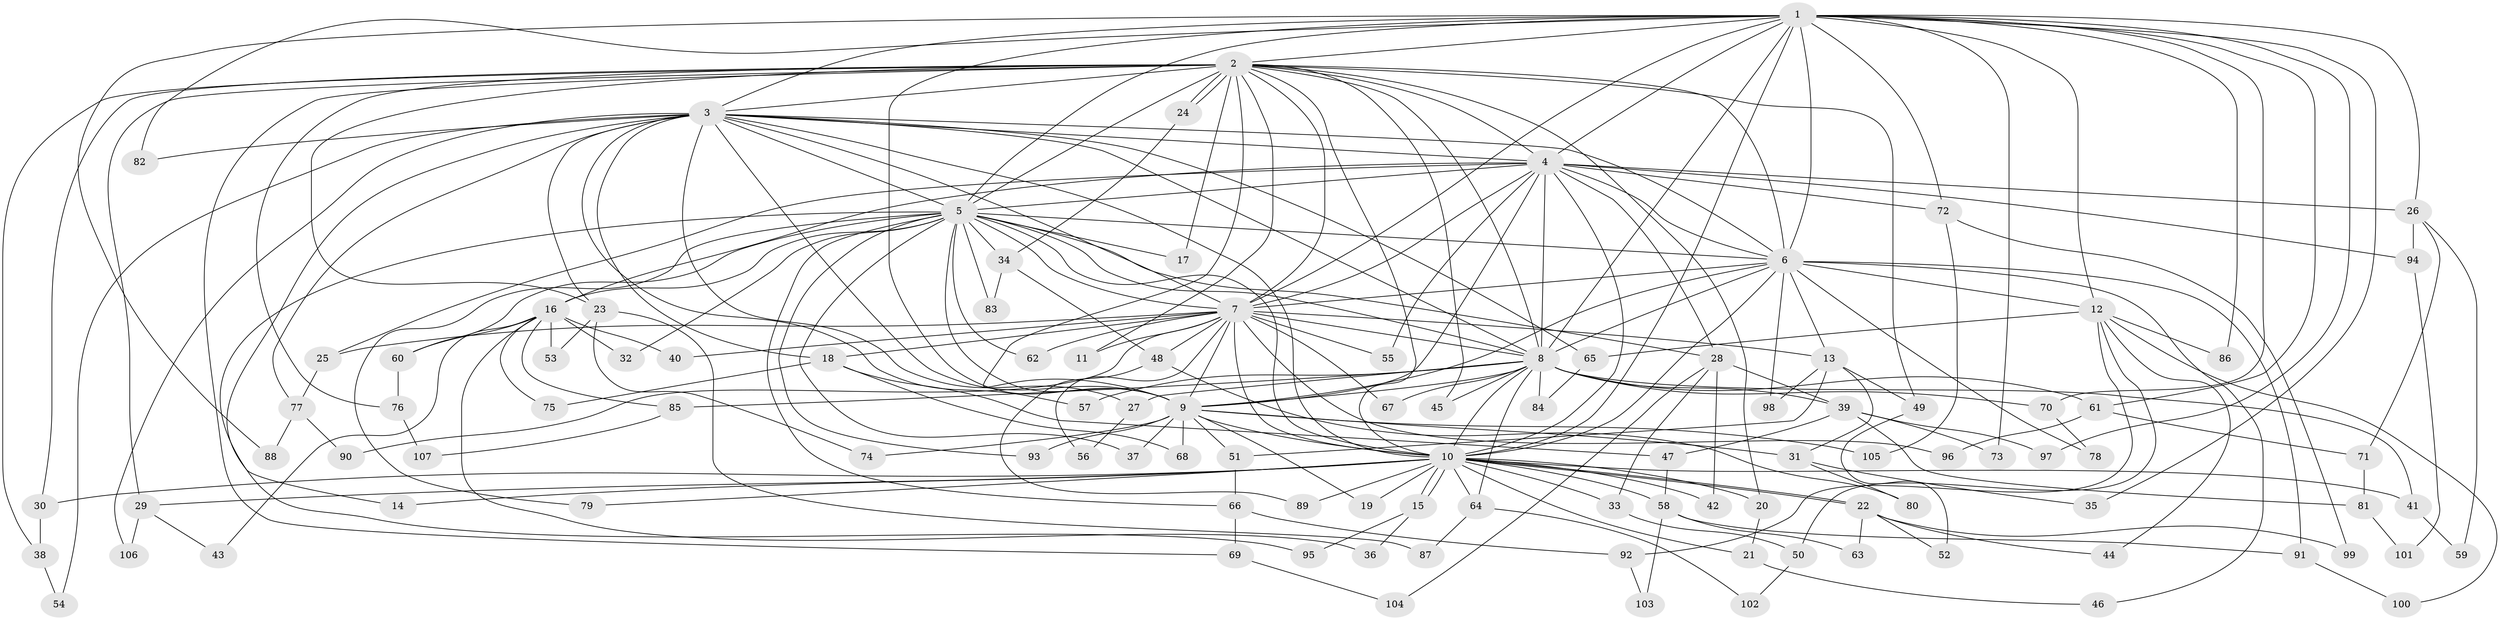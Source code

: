 // coarse degree distribution, {1: 0.1875, 2: 0.5, 3: 0.09375, 17: 0.03125, 8: 0.03125, 22: 0.03125, 7: 0.03125, 5: 0.03125, 4: 0.0625}
// Generated by graph-tools (version 1.1) at 2025/47/03/04/25 21:47:36]
// undirected, 107 vertices, 239 edges
graph export_dot {
graph [start="1"]
  node [color=gray90,style=filled];
  1;
  2;
  3;
  4;
  5;
  6;
  7;
  8;
  9;
  10;
  11;
  12;
  13;
  14;
  15;
  16;
  17;
  18;
  19;
  20;
  21;
  22;
  23;
  24;
  25;
  26;
  27;
  28;
  29;
  30;
  31;
  32;
  33;
  34;
  35;
  36;
  37;
  38;
  39;
  40;
  41;
  42;
  43;
  44;
  45;
  46;
  47;
  48;
  49;
  50;
  51;
  52;
  53;
  54;
  55;
  56;
  57;
  58;
  59;
  60;
  61;
  62;
  63;
  64;
  65;
  66;
  67;
  68;
  69;
  70;
  71;
  72;
  73;
  74;
  75;
  76;
  77;
  78;
  79;
  80;
  81;
  82;
  83;
  84;
  85;
  86;
  87;
  88;
  89;
  90;
  91;
  92;
  93;
  94;
  95;
  96;
  97;
  98;
  99;
  100;
  101;
  102;
  103;
  104;
  105;
  106;
  107;
  1 -- 2;
  1 -- 3;
  1 -- 4;
  1 -- 5;
  1 -- 6;
  1 -- 7;
  1 -- 8;
  1 -- 9;
  1 -- 10;
  1 -- 12;
  1 -- 26;
  1 -- 35;
  1 -- 61;
  1 -- 70;
  1 -- 72;
  1 -- 73;
  1 -- 82;
  1 -- 86;
  1 -- 88;
  1 -- 97;
  2 -- 3;
  2 -- 4;
  2 -- 5;
  2 -- 6;
  2 -- 7;
  2 -- 8;
  2 -- 9;
  2 -- 10;
  2 -- 11;
  2 -- 17;
  2 -- 20;
  2 -- 23;
  2 -- 24;
  2 -- 24;
  2 -- 29;
  2 -- 30;
  2 -- 38;
  2 -- 45;
  2 -- 49;
  2 -- 69;
  2 -- 76;
  3 -- 4;
  3 -- 5;
  3 -- 6;
  3 -- 7;
  3 -- 8;
  3 -- 9;
  3 -- 10;
  3 -- 14;
  3 -- 18;
  3 -- 23;
  3 -- 27;
  3 -- 54;
  3 -- 57;
  3 -- 65;
  3 -- 77;
  3 -- 82;
  3 -- 106;
  4 -- 5;
  4 -- 6;
  4 -- 7;
  4 -- 8;
  4 -- 9;
  4 -- 10;
  4 -- 16;
  4 -- 25;
  4 -- 26;
  4 -- 28;
  4 -- 55;
  4 -- 72;
  4 -- 94;
  5 -- 6;
  5 -- 7;
  5 -- 8;
  5 -- 9;
  5 -- 10;
  5 -- 16;
  5 -- 17;
  5 -- 28;
  5 -- 32;
  5 -- 34;
  5 -- 37;
  5 -- 60;
  5 -- 62;
  5 -- 66;
  5 -- 79;
  5 -- 83;
  5 -- 93;
  5 -- 95;
  6 -- 7;
  6 -- 8;
  6 -- 9;
  6 -- 10;
  6 -- 12;
  6 -- 13;
  6 -- 46;
  6 -- 78;
  6 -- 91;
  6 -- 98;
  7 -- 8;
  7 -- 9;
  7 -- 10;
  7 -- 11;
  7 -- 13;
  7 -- 18;
  7 -- 25;
  7 -- 40;
  7 -- 48;
  7 -- 55;
  7 -- 56;
  7 -- 62;
  7 -- 67;
  7 -- 90;
  7 -- 96;
  8 -- 9;
  8 -- 10;
  8 -- 27;
  8 -- 39;
  8 -- 41;
  8 -- 45;
  8 -- 57;
  8 -- 61;
  8 -- 64;
  8 -- 67;
  8 -- 70;
  8 -- 84;
  8 -- 85;
  9 -- 10;
  9 -- 19;
  9 -- 31;
  9 -- 37;
  9 -- 51;
  9 -- 68;
  9 -- 74;
  9 -- 93;
  9 -- 105;
  10 -- 14;
  10 -- 15;
  10 -- 15;
  10 -- 19;
  10 -- 20;
  10 -- 21;
  10 -- 22;
  10 -- 22;
  10 -- 29;
  10 -- 30;
  10 -- 33;
  10 -- 41;
  10 -- 42;
  10 -- 58;
  10 -- 64;
  10 -- 79;
  10 -- 89;
  12 -- 44;
  12 -- 50;
  12 -- 65;
  12 -- 86;
  12 -- 92;
  12 -- 100;
  13 -- 31;
  13 -- 49;
  13 -- 51;
  13 -- 98;
  15 -- 36;
  15 -- 95;
  16 -- 32;
  16 -- 36;
  16 -- 40;
  16 -- 43;
  16 -- 53;
  16 -- 60;
  16 -- 75;
  16 -- 85;
  18 -- 47;
  18 -- 68;
  18 -- 75;
  20 -- 21;
  21 -- 46;
  22 -- 44;
  22 -- 52;
  22 -- 63;
  22 -- 99;
  23 -- 53;
  23 -- 74;
  23 -- 87;
  24 -- 34;
  25 -- 77;
  26 -- 59;
  26 -- 71;
  26 -- 94;
  27 -- 56;
  28 -- 33;
  28 -- 39;
  28 -- 42;
  28 -- 104;
  29 -- 43;
  29 -- 106;
  30 -- 38;
  31 -- 35;
  31 -- 80;
  33 -- 50;
  34 -- 48;
  34 -- 83;
  38 -- 54;
  39 -- 47;
  39 -- 73;
  39 -- 81;
  39 -- 97;
  41 -- 59;
  47 -- 58;
  48 -- 80;
  48 -- 89;
  49 -- 52;
  50 -- 102;
  51 -- 66;
  58 -- 63;
  58 -- 91;
  58 -- 103;
  60 -- 76;
  61 -- 71;
  61 -- 96;
  64 -- 87;
  64 -- 102;
  65 -- 84;
  66 -- 69;
  66 -- 92;
  69 -- 104;
  70 -- 78;
  71 -- 81;
  72 -- 99;
  72 -- 105;
  76 -- 107;
  77 -- 88;
  77 -- 90;
  81 -- 101;
  85 -- 107;
  91 -- 100;
  92 -- 103;
  94 -- 101;
}
